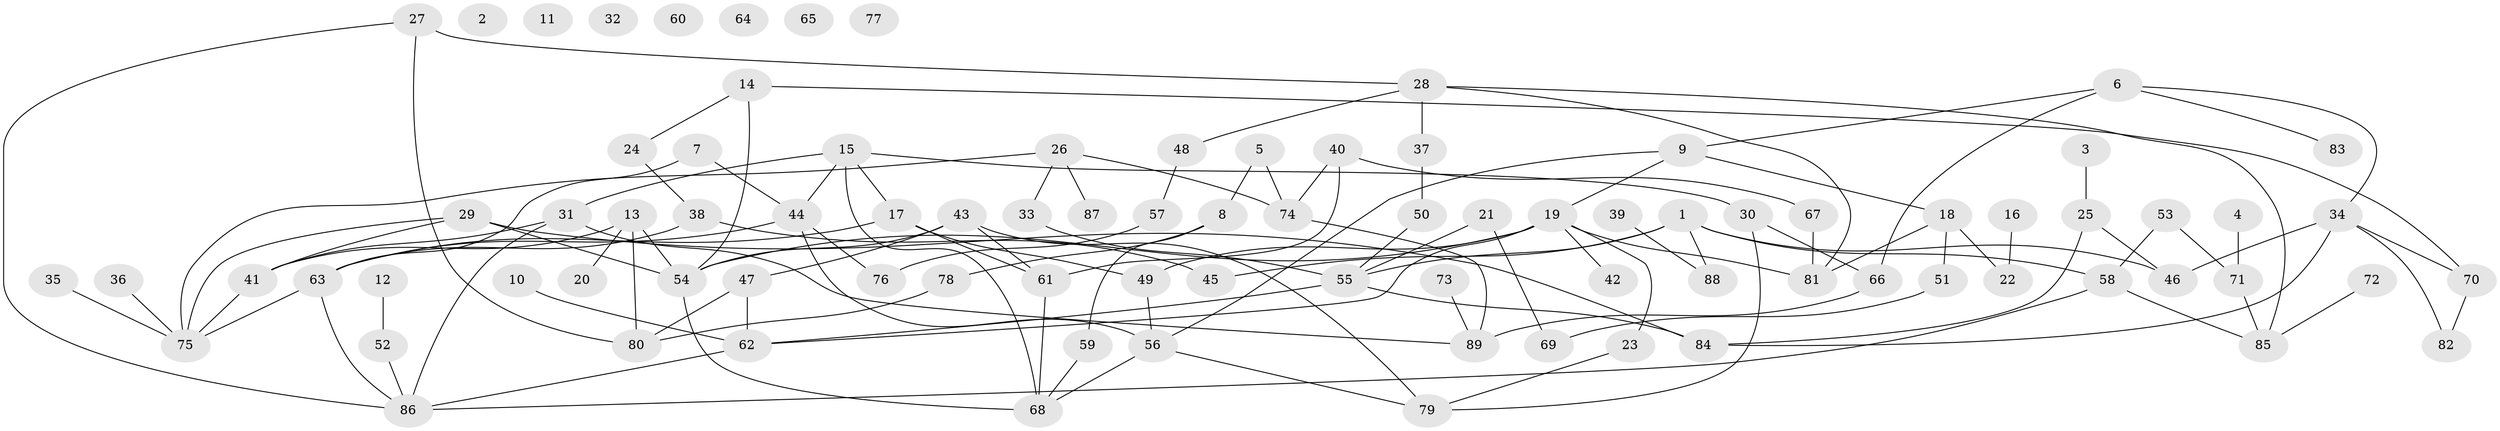 // coarse degree distribution, {5: 0.08333333333333333, 0: 0.11666666666666667, 2: 0.15, 1: 0.16666666666666666, 4: 0.11666666666666667, 6: 0.1, 3: 0.18333333333333332, 9: 0.016666666666666666, 7: 0.05, 8: 0.016666666666666666}
// Generated by graph-tools (version 1.1) at 2025/41/03/06/25 10:41:24]
// undirected, 89 vertices, 125 edges
graph export_dot {
graph [start="1"]
  node [color=gray90,style=filled];
  1;
  2;
  3;
  4;
  5;
  6;
  7;
  8;
  9;
  10;
  11;
  12;
  13;
  14;
  15;
  16;
  17;
  18;
  19;
  20;
  21;
  22;
  23;
  24;
  25;
  26;
  27;
  28;
  29;
  30;
  31;
  32;
  33;
  34;
  35;
  36;
  37;
  38;
  39;
  40;
  41;
  42;
  43;
  44;
  45;
  46;
  47;
  48;
  49;
  50;
  51;
  52;
  53;
  54;
  55;
  56;
  57;
  58;
  59;
  60;
  61;
  62;
  63;
  64;
  65;
  66;
  67;
  68;
  69;
  70;
  71;
  72;
  73;
  74;
  75;
  76;
  77;
  78;
  79;
  80;
  81;
  82;
  83;
  84;
  85;
  86;
  87;
  88;
  89;
  1 -- 45;
  1 -- 46;
  1 -- 55;
  1 -- 58;
  1 -- 88;
  3 -- 25;
  4 -- 71;
  5 -- 8;
  5 -- 74;
  6 -- 9;
  6 -- 34;
  6 -- 66;
  6 -- 83;
  7 -- 44;
  7 -- 63;
  8 -- 59;
  8 -- 78;
  9 -- 18;
  9 -- 19;
  9 -- 56;
  10 -- 62;
  12 -- 52;
  13 -- 20;
  13 -- 41;
  13 -- 54;
  13 -- 80;
  14 -- 24;
  14 -- 54;
  14 -- 70;
  15 -- 17;
  15 -- 30;
  15 -- 31;
  15 -- 44;
  15 -- 68;
  16 -- 22;
  17 -- 49;
  17 -- 61;
  17 -- 63;
  18 -- 22;
  18 -- 51;
  18 -- 81;
  19 -- 23;
  19 -- 42;
  19 -- 49;
  19 -- 54;
  19 -- 62;
  19 -- 81;
  21 -- 55;
  21 -- 69;
  23 -- 79;
  24 -- 38;
  25 -- 46;
  25 -- 84;
  26 -- 33;
  26 -- 74;
  26 -- 75;
  26 -- 87;
  27 -- 28;
  27 -- 80;
  27 -- 86;
  28 -- 37;
  28 -- 48;
  28 -- 81;
  28 -- 85;
  29 -- 41;
  29 -- 54;
  29 -- 75;
  29 -- 84;
  30 -- 66;
  30 -- 79;
  31 -- 41;
  31 -- 86;
  31 -- 89;
  33 -- 55;
  34 -- 46;
  34 -- 70;
  34 -- 82;
  34 -- 84;
  35 -- 75;
  36 -- 75;
  37 -- 50;
  38 -- 45;
  38 -- 63;
  39 -- 88;
  40 -- 61;
  40 -- 67;
  40 -- 74;
  41 -- 75;
  43 -- 47;
  43 -- 54;
  43 -- 61;
  43 -- 79;
  44 -- 56;
  44 -- 63;
  44 -- 76;
  47 -- 62;
  47 -- 80;
  48 -- 57;
  49 -- 56;
  50 -- 55;
  51 -- 69;
  52 -- 86;
  53 -- 58;
  53 -- 71;
  54 -- 68;
  55 -- 62;
  55 -- 84;
  56 -- 68;
  56 -- 79;
  57 -- 76;
  58 -- 85;
  58 -- 86;
  59 -- 68;
  61 -- 68;
  62 -- 86;
  63 -- 75;
  63 -- 86;
  66 -- 89;
  67 -- 81;
  70 -- 82;
  71 -- 85;
  72 -- 85;
  73 -- 89;
  74 -- 89;
  78 -- 80;
}
